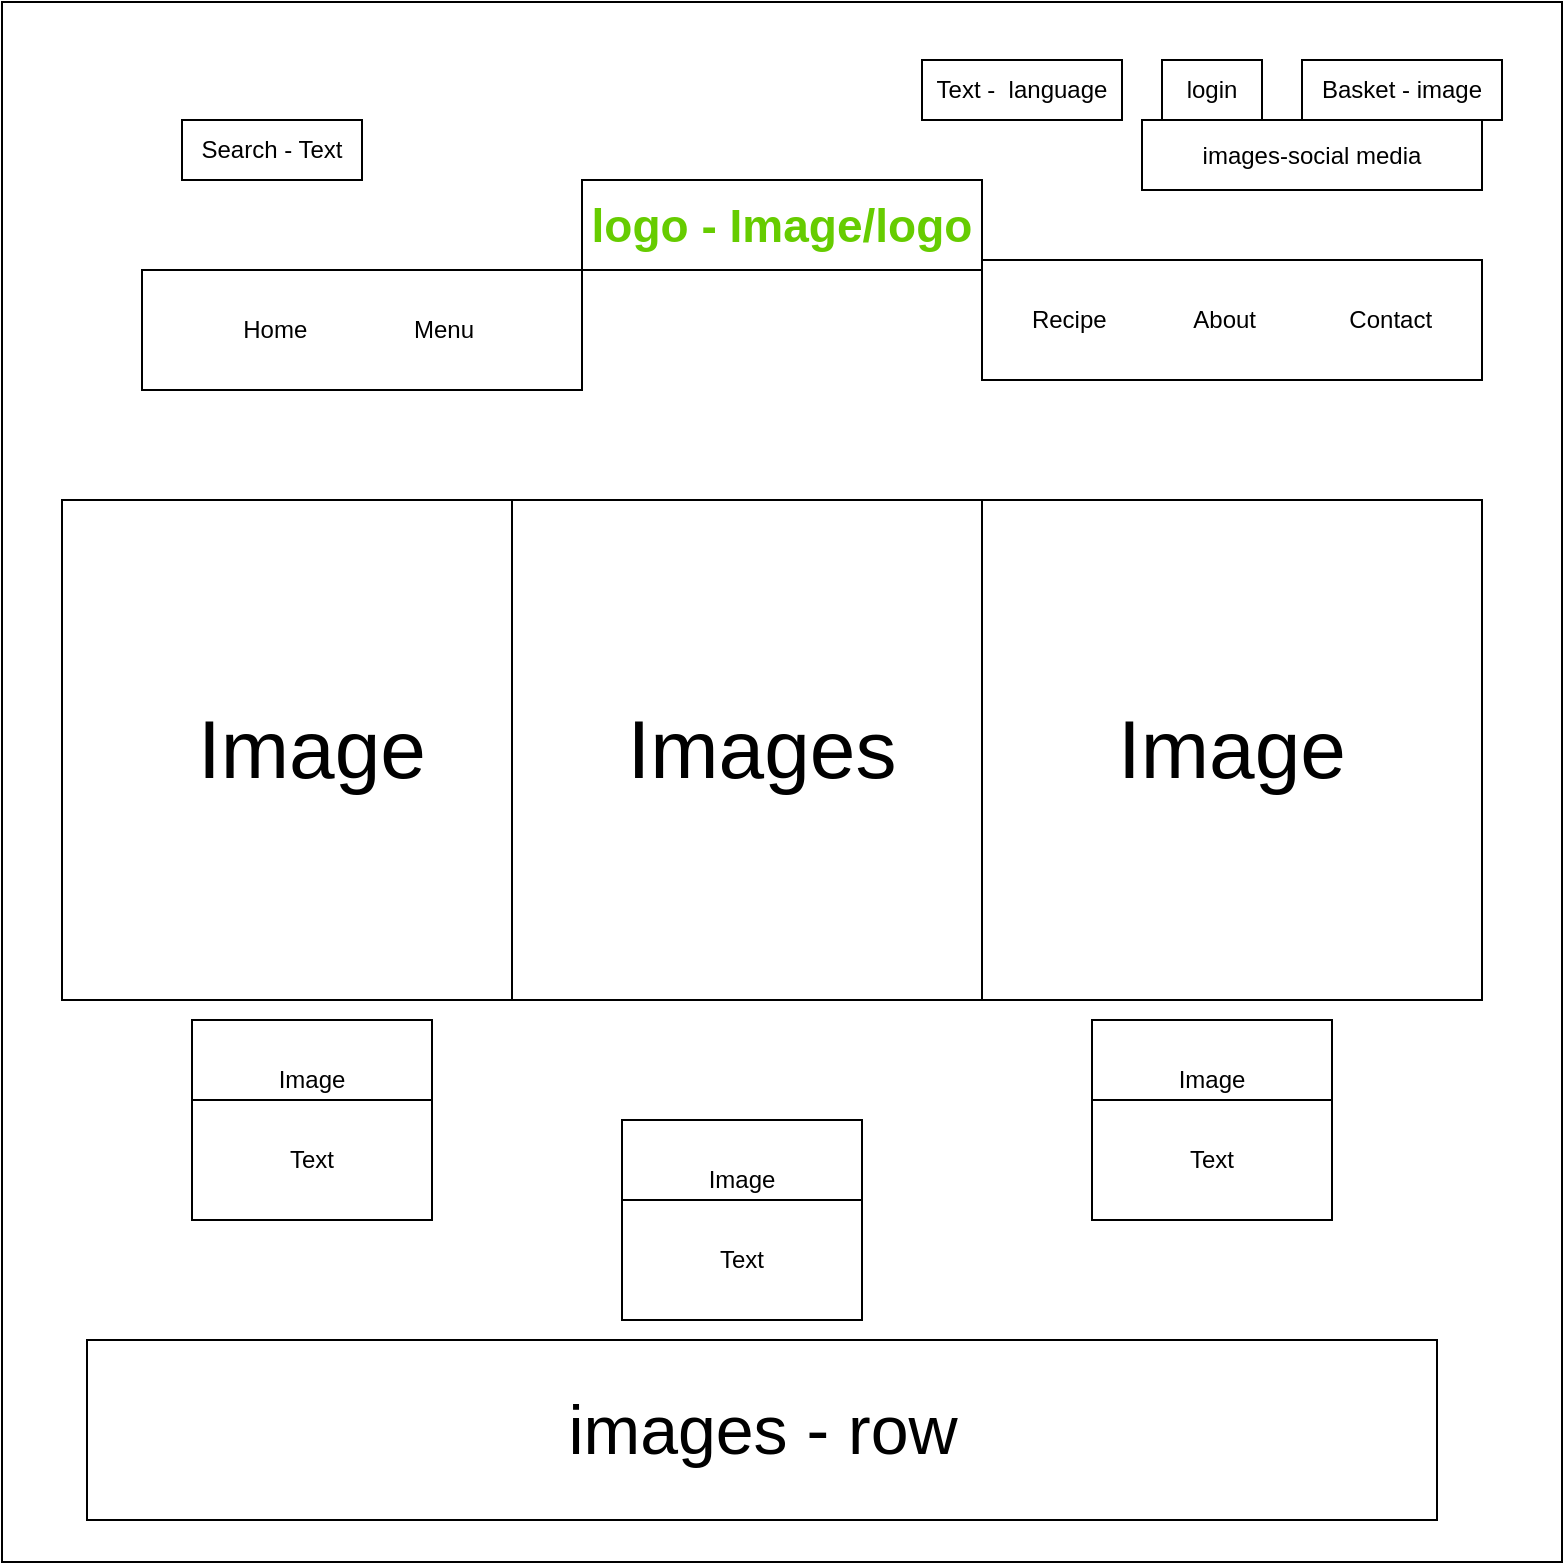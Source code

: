 <mxfile version="13.4.9" type="device"><diagram id="hqWWPYdvzREAh6hiXeYt" name="Page-1"><mxGraphModel dx="2089" dy="783" grid="1" gridSize="10" guides="1" tooltips="1" connect="1" arrows="1" fold="1" page="1" pageScale="1" pageWidth="827" pageHeight="1169" math="0" shadow="0"><root><mxCell id="0"/><mxCell id="1" parent="0"/><mxCell id="nwEshvy8Y_dnrbIxJNKP-2" value="" style="whiteSpace=wrap;html=1;aspect=fixed;shadow=0;fillColor=#FFFFFF;" parent="1" vertex="1"><mxGeometry x="20" y="11" width="780" height="780" as="geometry"/></mxCell><mxCell id="nwEshvy8Y_dnrbIxJNKP-6" value="&lt;font size=&quot;1&quot; color=&quot;#66cc00&quot;&gt;&lt;b style=&quot;font-size: 23px&quot;&gt;logo - Image/logo&lt;/b&gt;&lt;/font&gt;" style="rounded=0;whiteSpace=wrap;html=1;fillColor=#FFFFFF;" parent="1" vertex="1"><mxGeometry x="310" y="100" width="200" height="45" as="geometry"/></mxCell><mxCell id="nwEshvy8Y_dnrbIxJNKP-12" value="Text -&amp;nbsp; language" style="rounded=0;whiteSpace=wrap;html=1;fillColor=#FFFFFF;" parent="1" vertex="1"><mxGeometry x="480" y="40" width="100" height="30" as="geometry"/></mxCell><mxCell id="nwEshvy8Y_dnrbIxJNKP-13" value="&lt;font style=&quot;background-color: rgb(255 , 255 , 255)&quot;&gt;Search - Text&lt;/font&gt;" style="rounded=0;whiteSpace=wrap;html=1;fillColor=#FFFFFF;" parent="1" vertex="1"><mxGeometry x="110" y="70" width="90" height="30" as="geometry"/></mxCell><mxCell id="nwEshvy8Y_dnrbIxJNKP-14" value="login" style="rounded=0;whiteSpace=wrap;html=1;fillColor=#FFFFFF;" parent="1" vertex="1"><mxGeometry x="600" y="40" width="50" height="30" as="geometry"/></mxCell><mxCell id="nwEshvy8Y_dnrbIxJNKP-16" value="Basket - image" style="rounded=0;whiteSpace=wrap;html=1;fillColor=#FFFFFF;" parent="1" vertex="1"><mxGeometry x="670" y="40" width="100" height="30" as="geometry"/></mxCell><mxCell id="nwEshvy8Y_dnrbIxJNKP-20" value="&lt;span style=&quot;font-size: 41px&quot;&gt;Image&lt;/span&gt;" style="whiteSpace=wrap;html=1;aspect=fixed;strokeColor=#000000;fillColor=#FFFFFF;" parent="1" vertex="1"><mxGeometry x="50" y="260" width="250" height="250" as="geometry"/></mxCell><mxCell id="nwEshvy8Y_dnrbIxJNKP-26" value="&lt;font style=&quot;font-size: 34px&quot;&gt;images - row&lt;/font&gt;" style="rounded=0;whiteSpace=wrap;html=1;shadow=0;strokeColor=#000000;fillColor=#FFFFFF;" parent="1" vertex="1"><mxGeometry x="62.5" y="680" width="675" height="90" as="geometry"/></mxCell><mxCell id="nwEshvy8Y_dnrbIxJNKP-31" value="&lt;span style=&quot;background-color: rgb(255 , 255 , 255)&quot;&gt;images-social media&lt;/span&gt;" style="rounded=0;whiteSpace=wrap;html=1;fillColor=#FFFFFF;" parent="1" vertex="1"><mxGeometry x="590" y="70" width="170" height="35" as="geometry"/></mxCell><mxCell id="nwEshvy8Y_dnrbIxJNKP-36" value="Home&amp;nbsp; &amp;nbsp; &amp;nbsp; &amp;nbsp; &amp;nbsp; &amp;nbsp; &amp;nbsp; &amp;nbsp; Menu&amp;nbsp;" style="rounded=0;whiteSpace=wrap;html=1;shadow=0;strokeColor=#000000;fillColor=#FFFFFF;" parent="1" vertex="1"><mxGeometry x="90" y="145" width="220" height="60" as="geometry"/></mxCell><mxCell id="nwEshvy8Y_dnrbIxJNKP-37" value="Recipe&amp;nbsp; &amp;nbsp; &amp;nbsp; &amp;nbsp; &amp;nbsp; &amp;nbsp; &amp;nbsp;About&amp;nbsp; &amp;nbsp; &amp;nbsp; &amp;nbsp; &amp;nbsp; &amp;nbsp; &amp;nbsp; Contact" style="rounded=0;whiteSpace=wrap;html=1;shadow=0;strokeColor=#000000;fillColor=#FFFFFF;" parent="1" vertex="1"><mxGeometry x="510" y="140" width="250" height="60" as="geometry"/></mxCell><mxCell id="VH08KbucpJUedqiwR8EL-2" value="&lt;span style=&quot;font-size: 41px&quot;&gt;Images&lt;/span&gt;" style="whiteSpace=wrap;html=1;aspect=fixed;strokeColor=#000000;fillColor=#FFFFFF;" vertex="1" parent="1"><mxGeometry x="275" y="260" width="250" height="250" as="geometry"/></mxCell><mxCell id="VH08KbucpJUedqiwR8EL-3" value="&lt;span style=&quot;font-size: 41px&quot;&gt;Image&lt;/span&gt;" style="whiteSpace=wrap;html=1;aspect=fixed;strokeColor=#000000;fillColor=#FFFFFF;" vertex="1" parent="1"><mxGeometry x="510" y="260" width="250" height="250" as="geometry"/></mxCell><mxCell id="VH08KbucpJUedqiwR8EL-4" value="Image" style="rounded=0;whiteSpace=wrap;html=1;fillColor=#FFFFFF;" vertex="1" parent="1"><mxGeometry x="115" y="520" width="120" height="60" as="geometry"/></mxCell><mxCell id="VH08KbucpJUedqiwR8EL-5" value="Image" style="rounded=0;whiteSpace=wrap;html=1;fillColor=#FFFFFF;" vertex="1" parent="1"><mxGeometry x="565" y="520" width="120" height="60" as="geometry"/></mxCell><mxCell id="VH08KbucpJUedqiwR8EL-6" value="Image" style="rounded=0;whiteSpace=wrap;html=1;fillColor=#FFFFFF;" vertex="1" parent="1"><mxGeometry x="330" y="570" width="120" height="60" as="geometry"/></mxCell><mxCell id="VH08KbucpJUedqiwR8EL-7" value="Text" style="rounded=0;whiteSpace=wrap;html=1;fillColor=#FFFFFF;" vertex="1" parent="1"><mxGeometry x="115" y="560" width="120" height="60" as="geometry"/></mxCell><mxCell id="VH08KbucpJUedqiwR8EL-8" value="Text" style="rounded=0;whiteSpace=wrap;html=1;fillColor=#FFFFFF;" vertex="1" parent="1"><mxGeometry x="330" y="610" width="120" height="60" as="geometry"/></mxCell><mxCell id="VH08KbucpJUedqiwR8EL-9" value="Text" style="rounded=0;whiteSpace=wrap;html=1;fillColor=#FFFFFF;" vertex="1" parent="1"><mxGeometry x="565" y="560" width="120" height="60" as="geometry"/></mxCell></root></mxGraphModel></diagram></mxfile>